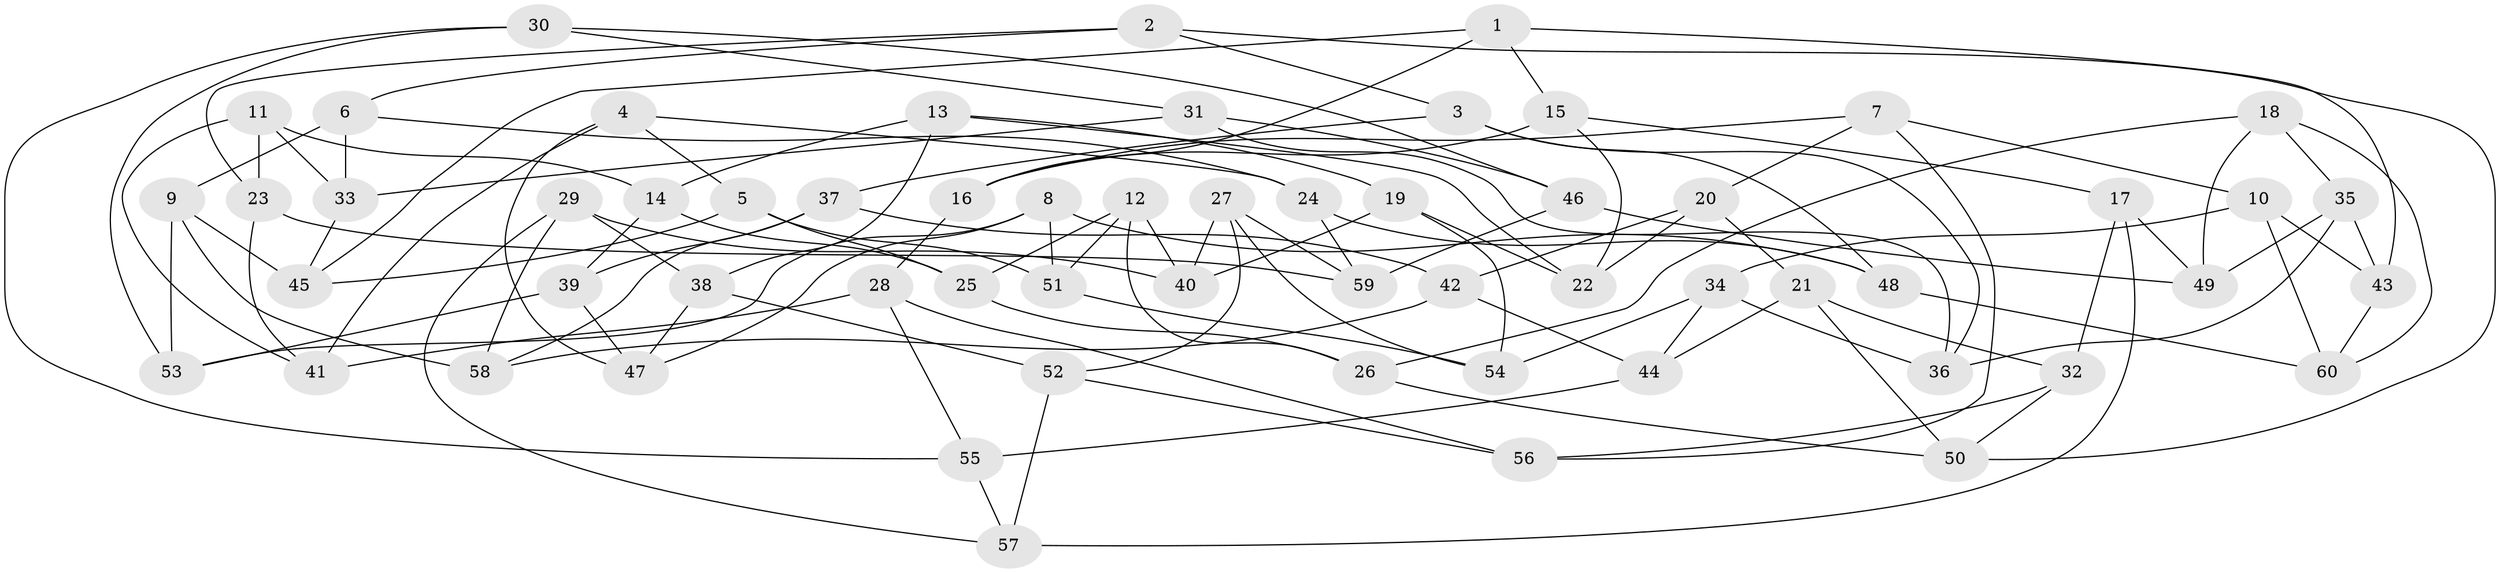 // coarse degree distribution, {5: 0.29411764705882354, 4: 0.17647058823529413, 6: 0.47058823529411764, 3: 0.058823529411764705}
// Generated by graph-tools (version 1.1) at 2025/42/03/06/25 10:42:20]
// undirected, 60 vertices, 120 edges
graph export_dot {
graph [start="1"]
  node [color=gray90,style=filled];
  1;
  2;
  3;
  4;
  5;
  6;
  7;
  8;
  9;
  10;
  11;
  12;
  13;
  14;
  15;
  16;
  17;
  18;
  19;
  20;
  21;
  22;
  23;
  24;
  25;
  26;
  27;
  28;
  29;
  30;
  31;
  32;
  33;
  34;
  35;
  36;
  37;
  38;
  39;
  40;
  41;
  42;
  43;
  44;
  45;
  46;
  47;
  48;
  49;
  50;
  51;
  52;
  53;
  54;
  55;
  56;
  57;
  58;
  59;
  60;
  1 -- 45;
  1 -- 15;
  1 -- 16;
  1 -- 43;
  2 -- 50;
  2 -- 23;
  2 -- 3;
  2 -- 6;
  3 -- 48;
  3 -- 37;
  3 -- 36;
  4 -- 24;
  4 -- 41;
  4 -- 5;
  4 -- 47;
  5 -- 45;
  5 -- 25;
  5 -- 51;
  6 -- 9;
  6 -- 33;
  6 -- 24;
  7 -- 16;
  7 -- 10;
  7 -- 20;
  7 -- 56;
  8 -- 53;
  8 -- 48;
  8 -- 47;
  8 -- 51;
  9 -- 45;
  9 -- 58;
  9 -- 53;
  10 -- 43;
  10 -- 34;
  10 -- 60;
  11 -- 14;
  11 -- 23;
  11 -- 41;
  11 -- 33;
  12 -- 26;
  12 -- 25;
  12 -- 40;
  12 -- 51;
  13 -- 38;
  13 -- 14;
  13 -- 22;
  13 -- 19;
  14 -- 39;
  14 -- 25;
  15 -- 17;
  15 -- 16;
  15 -- 22;
  16 -- 28;
  17 -- 49;
  17 -- 57;
  17 -- 32;
  18 -- 49;
  18 -- 35;
  18 -- 60;
  18 -- 26;
  19 -- 54;
  19 -- 22;
  19 -- 40;
  20 -- 42;
  20 -- 22;
  20 -- 21;
  21 -- 50;
  21 -- 44;
  21 -- 32;
  23 -- 59;
  23 -- 41;
  24 -- 48;
  24 -- 59;
  25 -- 26;
  26 -- 50;
  27 -- 40;
  27 -- 59;
  27 -- 54;
  27 -- 52;
  28 -- 56;
  28 -- 55;
  28 -- 41;
  29 -- 57;
  29 -- 40;
  29 -- 38;
  29 -- 58;
  30 -- 31;
  30 -- 55;
  30 -- 46;
  30 -- 53;
  31 -- 36;
  31 -- 46;
  31 -- 33;
  32 -- 50;
  32 -- 56;
  33 -- 45;
  34 -- 36;
  34 -- 44;
  34 -- 54;
  35 -- 49;
  35 -- 36;
  35 -- 43;
  37 -- 39;
  37 -- 58;
  37 -- 42;
  38 -- 52;
  38 -- 47;
  39 -- 53;
  39 -- 47;
  42 -- 44;
  42 -- 58;
  43 -- 60;
  44 -- 55;
  46 -- 49;
  46 -- 59;
  48 -- 60;
  51 -- 54;
  52 -- 56;
  52 -- 57;
  55 -- 57;
}
